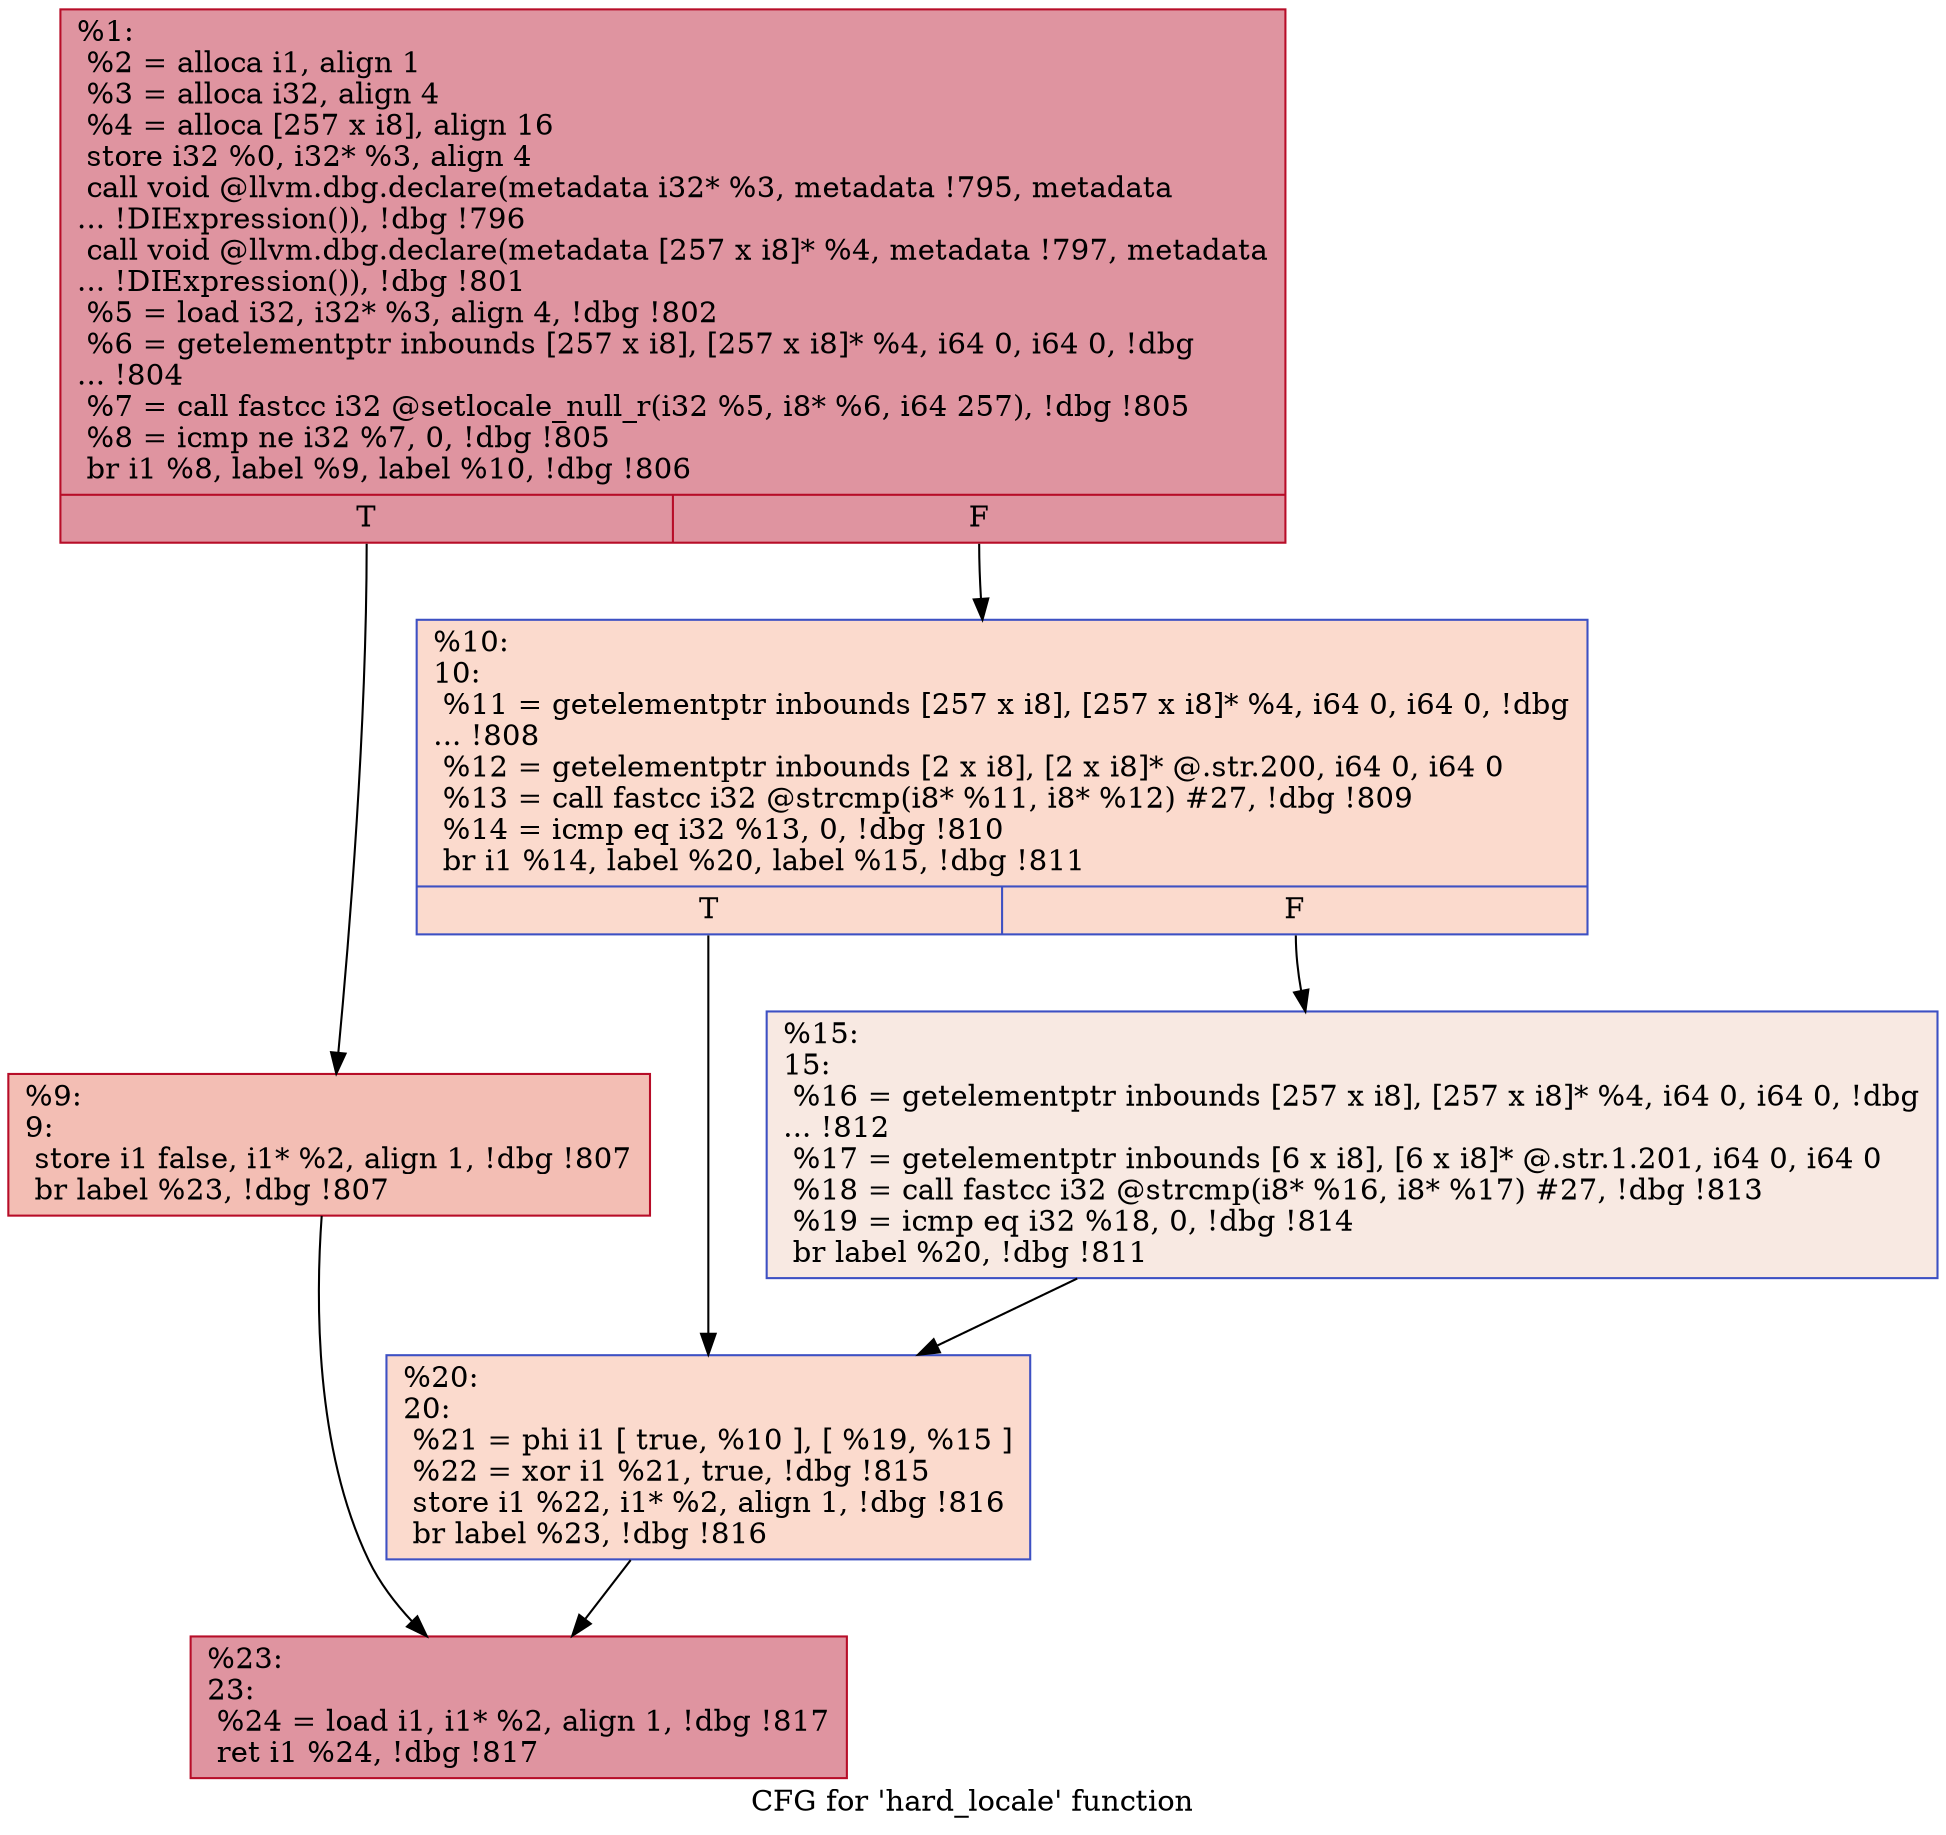 digraph "CFG for 'hard_locale' function" {
	label="CFG for 'hard_locale' function";

	Node0x22fd880 [shape=record,color="#b70d28ff", style=filled, fillcolor="#b70d2870",label="{%1:\l  %2 = alloca i1, align 1\l  %3 = alloca i32, align 4\l  %4 = alloca [257 x i8], align 16\l  store i32 %0, i32* %3, align 4\l  call void @llvm.dbg.declare(metadata i32* %3, metadata !795, metadata\l... !DIExpression()), !dbg !796\l  call void @llvm.dbg.declare(metadata [257 x i8]* %4, metadata !797, metadata\l... !DIExpression()), !dbg !801\l  %5 = load i32, i32* %3, align 4, !dbg !802\l  %6 = getelementptr inbounds [257 x i8], [257 x i8]* %4, i64 0, i64 0, !dbg\l... !804\l  %7 = call fastcc i32 @setlocale_null_r(i32 %5, i8* %6, i64 257), !dbg !805\l  %8 = icmp ne i32 %7, 0, !dbg !805\l  br i1 %8, label %9, label %10, !dbg !806\l|{<s0>T|<s1>F}}"];
	Node0x22fd880:s0 -> Node0x2301fc0;
	Node0x22fd880:s1 -> Node0x2306430;
	Node0x2301fc0 [shape=record,color="#b70d28ff", style=filled, fillcolor="#e36c5570",label="{%9:\l9:                                                \l  store i1 false, i1* %2, align 1, !dbg !807\l  br label %23, !dbg !807\l}"];
	Node0x2301fc0 -> Node0x2306520;
	Node0x2306430 [shape=record,color="#3d50c3ff", style=filled, fillcolor="#f7ac8e70",label="{%10:\l10:                                               \l  %11 = getelementptr inbounds [257 x i8], [257 x i8]* %4, i64 0, i64 0, !dbg\l... !808\l  %12 = getelementptr inbounds [2 x i8], [2 x i8]* @.str.200, i64 0, i64 0\l  %13 = call fastcc i32 @strcmp(i8* %11, i8* %12) #27, !dbg !809\l  %14 = icmp eq i32 %13, 0, !dbg !810\l  br i1 %14, label %20, label %15, !dbg !811\l|{<s0>T|<s1>F}}"];
	Node0x2306430:s0 -> Node0x23064d0;
	Node0x2306430:s1 -> Node0x2306480;
	Node0x2306480 [shape=record,color="#3d50c3ff", style=filled, fillcolor="#efcebd70",label="{%15:\l15:                                               \l  %16 = getelementptr inbounds [257 x i8], [257 x i8]* %4, i64 0, i64 0, !dbg\l... !812\l  %17 = getelementptr inbounds [6 x i8], [6 x i8]* @.str.1.201, i64 0, i64 0\l  %18 = call fastcc i32 @strcmp(i8* %16, i8* %17) #27, !dbg !813\l  %19 = icmp eq i32 %18, 0, !dbg !814\l  br label %20, !dbg !811\l}"];
	Node0x2306480 -> Node0x23064d0;
	Node0x23064d0 [shape=record,color="#3d50c3ff", style=filled, fillcolor="#f7ac8e70",label="{%20:\l20:                                               \l  %21 = phi i1 [ true, %10 ], [ %19, %15 ]\l  %22 = xor i1 %21, true, !dbg !815\l  store i1 %22, i1* %2, align 1, !dbg !816\l  br label %23, !dbg !816\l}"];
	Node0x23064d0 -> Node0x2306520;
	Node0x2306520 [shape=record,color="#b70d28ff", style=filled, fillcolor="#b70d2870",label="{%23:\l23:                                               \l  %24 = load i1, i1* %2, align 1, !dbg !817\l  ret i1 %24, !dbg !817\l}"];
}
